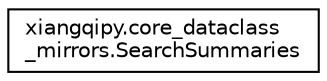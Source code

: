 digraph "Graphical Class Hierarchy"
{
 // LATEX_PDF_SIZE
  edge [fontname="Helvetica",fontsize="10",labelfontname="Helvetica",labelfontsize="10"];
  node [fontname="Helvetica",fontsize="10",shape=record];
  rankdir="LR";
  Node0 [label="xiangqipy.core_dataclass\l_mirrors.SearchSummaries",height=0.2,width=0.4,color="black", fillcolor="white", style="filled",URL="$classxiangqipy_1_1core__dataclass__mirrors_1_1SearchSummaries.html",tooltip="A Python SearchSummaries."];
}
